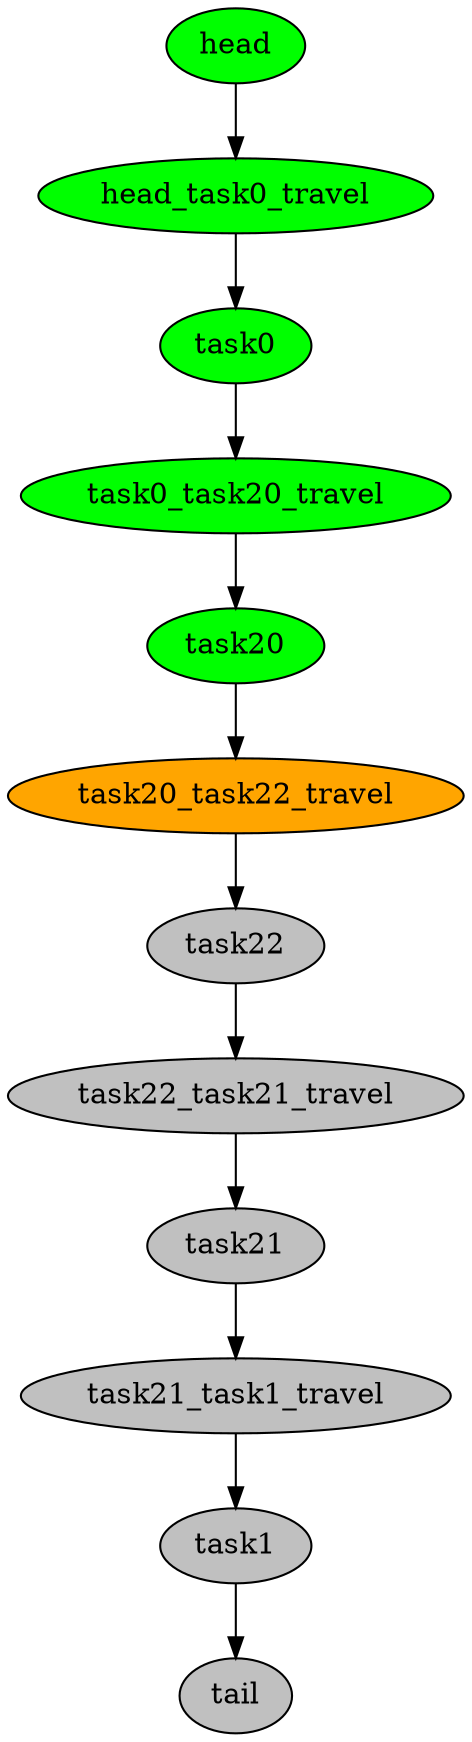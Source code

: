 digraph timeline {
head[label="head",style=filled,fillcolor=green,fontcolor=black];
head_task0_travel[label="head_task0_travel",style=filled,fillcolor=green,fontcolor=black];
task0[label="task0",style=filled,fillcolor=green,fontcolor=black];
task0_task20_travel[label="task0_task20_travel",style=filled,fillcolor=green,fontcolor=black];
task20[label="task20",style=filled,fillcolor=green,fontcolor=black];
task20_task22_travel[label="task20_task22_travel",style=filled,fillcolor=orange,fontcolor=black];
task22[label="task22",style=filled,fillcolor=gray,fontcolor=black];
task22_task21_travel[label="task22_task21_travel",style=filled,fillcolor=gray,fontcolor=black];
task21[label="task21",style=filled,fillcolor=gray,fontcolor=black];
task21_task1_travel[label="task21_task1_travel",style=filled,fillcolor=gray,fontcolor=black];
task1[label="task1",style=filled,fillcolor=gray,fontcolor=black];
tail[label="tail",style=filled,fillcolor=gray,fontcolor=black];
"head"->"head_task0_travel"[color=black];
"head_task0_travel"->"task0"[color=black];
"task0"->"task0_task20_travel"[color=black];
"task0_task20_travel"->"task20"[color=black];
"task20"->"task20_task22_travel"[color=black];
"task20_task22_travel"->"task22"[color=black];
"task22"->"task22_task21_travel"[color=black];
"task22_task21_travel"->"task21"[color=black];
"task21"->"task21_task1_travel"[color=black];
"task21_task1_travel"->"task1"[color=black];
"task1"->"tail"[color=black];
}
